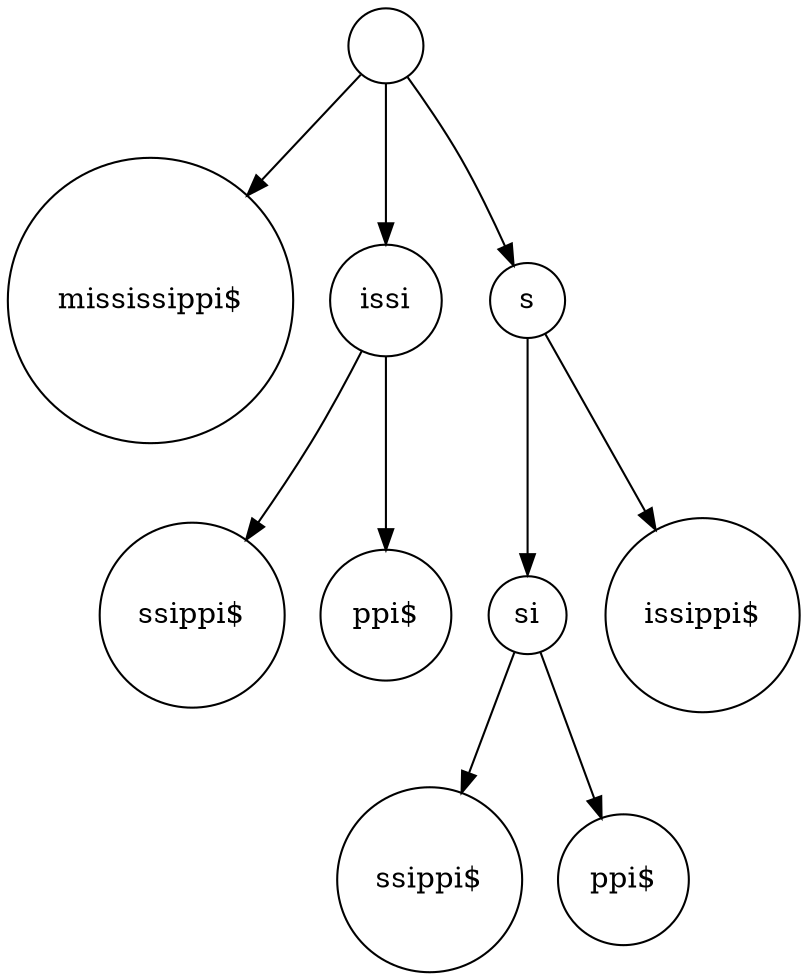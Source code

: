 digraph suffix {
	node [shape = circle];
	0 [label= ""];
	1 [label= "mississippi$
"];
	0 -> 1;
	2 [label= "issi"];
	0 -> 2;
	2 [label= "issi"];
	3 [label= "ssippi$
"];
	2 -> 3;
	4 [label= "ppi$
"];
	2 -> 4;
	5 [label= "s"];
	0 -> 5;
	5 [label= "s"];
	6 [label= "si"];
	5 -> 6;
	6 [label= "si"];
	7 [label= "ssippi$
"];
	6 -> 7;
	8 [label= "ppi$
"];
	6 -> 8;
	9 [label= "issippi$
"];
	5 -> 9;
}